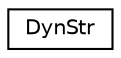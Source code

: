 digraph G
{
  edge [fontname="Helvetica",fontsize="10",labelfontname="Helvetica",labelfontsize="10"];
  node [fontname="Helvetica",fontsize="10",shape=record];
  rankdir=LR;
  Node1 [label="DynStr",height=0.2,width=0.4,color="black", fillcolor="white", style="filled",URL="$d4/de5/structDynStr.html"];
}
